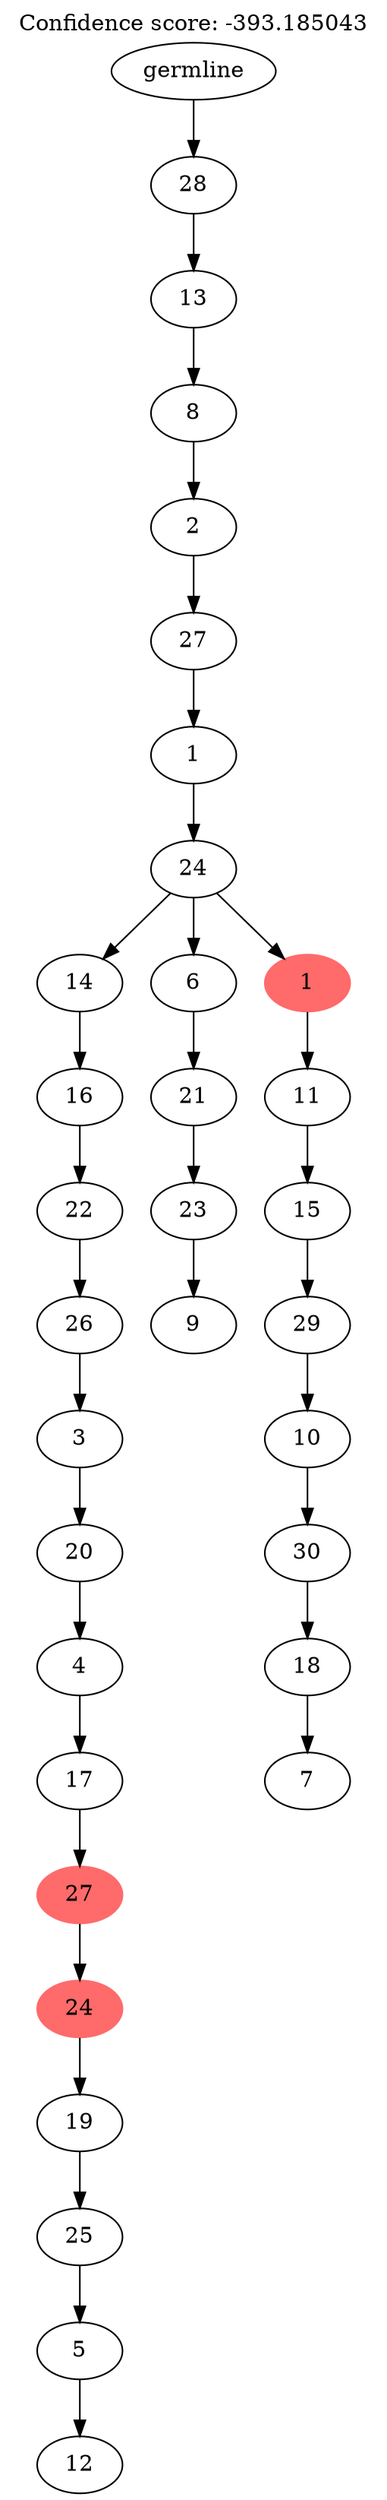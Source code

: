 digraph g {
	"32" -> "33";
	"33" [label="12"];
	"31" -> "32";
	"32" [label="5"];
	"30" -> "31";
	"31" [label="25"];
	"29" -> "30";
	"30" [label="19"];
	"28" -> "29";
	"29" [color=indianred1, style=filled, label="24"];
	"27" -> "28";
	"28" [color=indianred1, style=filled, label="27"];
	"26" -> "27";
	"27" [label="17"];
	"25" -> "26";
	"26" [label="4"];
	"24" -> "25";
	"25" [label="20"];
	"23" -> "24";
	"24" [label="3"];
	"22" -> "23";
	"23" [label="26"];
	"21" -> "22";
	"22" [label="22"];
	"20" -> "21";
	"21" [label="16"];
	"18" -> "19";
	"19" [label="9"];
	"17" -> "18";
	"18" [label="23"];
	"16" -> "17";
	"17" [label="21"];
	"14" -> "15";
	"15" [label="7"];
	"13" -> "14";
	"14" [label="18"];
	"12" -> "13";
	"13" [label="30"];
	"11" -> "12";
	"12" [label="10"];
	"10" -> "11";
	"11" [label="29"];
	"9" -> "10";
	"10" [label="15"];
	"8" -> "9";
	"9" [label="11"];
	"7" -> "8";
	"8" [color=indianred1, style=filled, label="1"];
	"7" -> "16";
	"16" [label="6"];
	"7" -> "20";
	"20" [label="14"];
	"6" -> "7";
	"7" [label="24"];
	"5" -> "6";
	"6" [label="1"];
	"4" -> "5";
	"5" [label="27"];
	"3" -> "4";
	"4" [label="2"];
	"2" -> "3";
	"3" [label="8"];
	"1" -> "2";
	"2" [label="13"];
	"0" -> "1";
	"1" [label="28"];
	"0" [label="germline"];
	labelloc="t";
	label="Confidence score: -393.185043";
}
